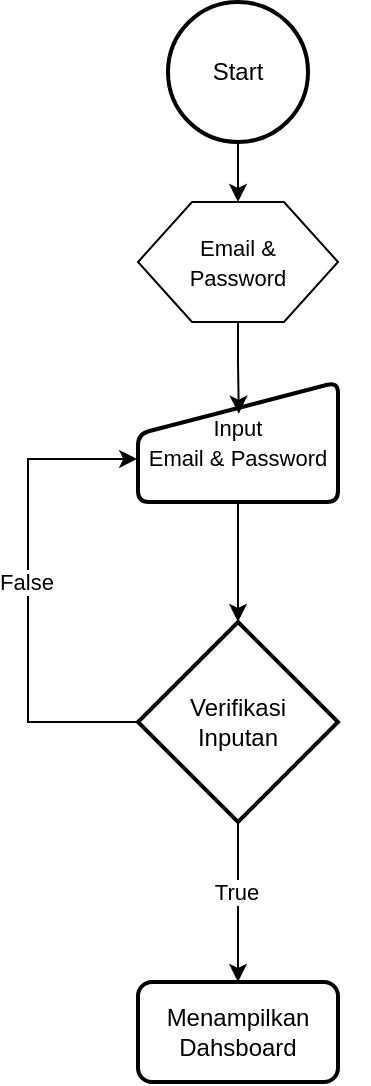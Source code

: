 <mxfile version="22.0.0" type="github">
  <diagram name="Login" id="Pct-kdnEl-3eTzmWrIL7">
    <mxGraphModel dx="1500" dy="774" grid="1" gridSize="10" guides="1" tooltips="1" connect="1" arrows="1" fold="1" page="1" pageScale="1" pageWidth="827" pageHeight="1169" math="0" shadow="0">
      <root>
        <mxCell id="0" />
        <mxCell id="1" parent="0" />
        <mxCell id="v4szhEZalX3MSaCU2B9a-4" style="edgeStyle=orthogonalEdgeStyle;rounded=0;orthogonalLoop=1;jettySize=auto;html=1;exitX=0.5;exitY=1;exitDx=0;exitDy=0;exitPerimeter=0;entryX=0.5;entryY=0;entryDx=0;entryDy=0;" edge="1" parent="1" source="v4szhEZalX3MSaCU2B9a-1" target="v4szhEZalX3MSaCU2B9a-2">
          <mxGeometry relative="1" as="geometry" />
        </mxCell>
        <mxCell id="v4szhEZalX3MSaCU2B9a-1" value="Start" style="strokeWidth=2;html=1;shape=mxgraph.flowchart.start_2;whiteSpace=wrap;" vertex="1" parent="1">
          <mxGeometry x="370" y="80" width="70" height="70" as="geometry" />
        </mxCell>
        <mxCell id="v4szhEZalX3MSaCU2B9a-5" value="" style="group" vertex="1" connectable="0" parent="1">
          <mxGeometry x="340" y="180" width="130" height="60" as="geometry" />
        </mxCell>
        <mxCell id="v4szhEZalX3MSaCU2B9a-2" value="" style="verticalLabelPosition=bottom;verticalAlign=top;html=1;shape=hexagon;perimeter=hexagonPerimeter2;arcSize=6;size=0.27;" vertex="1" parent="v4szhEZalX3MSaCU2B9a-5">
          <mxGeometry x="15" width="100" height="60" as="geometry" />
        </mxCell>
        <mxCell id="v4szhEZalX3MSaCU2B9a-3" value="&lt;font style=&quot;font-size: 11px;&quot;&gt;Email &amp;amp; &lt;br&gt;Password&lt;/font&gt;" style="text;strokeColor=none;align=center;fillColor=none;html=1;verticalAlign=middle;whiteSpace=wrap;rounded=0;" vertex="1" parent="v4szhEZalX3MSaCU2B9a-5">
          <mxGeometry y="15" width="130" height="30" as="geometry" />
        </mxCell>
        <mxCell id="v4szhEZalX3MSaCU2B9a-6" value="&lt;font style=&quot;font-size: 11px;&quot;&gt;Input &lt;br&gt;Email &amp;amp; Password&lt;/font&gt;" style="html=1;strokeWidth=2;shape=manualInput;whiteSpace=wrap;rounded=1;size=26;arcSize=11;" vertex="1" parent="1">
          <mxGeometry x="355" y="270" width="100" height="60" as="geometry" />
        </mxCell>
        <mxCell id="v4szhEZalX3MSaCU2B9a-7" style="edgeStyle=orthogonalEdgeStyle;rounded=0;orthogonalLoop=1;jettySize=auto;html=1;exitX=0.5;exitY=1;exitDx=0;exitDy=0;entryX=0.504;entryY=0.264;entryDx=0;entryDy=0;entryPerimeter=0;" edge="1" parent="1" source="v4szhEZalX3MSaCU2B9a-2" target="v4szhEZalX3MSaCU2B9a-6">
          <mxGeometry relative="1" as="geometry" />
        </mxCell>
        <mxCell id="v4szhEZalX3MSaCU2B9a-13" style="edgeStyle=orthogonalEdgeStyle;rounded=0;orthogonalLoop=1;jettySize=auto;html=1;exitX=0.5;exitY=1;exitDx=0;exitDy=0;exitPerimeter=0;entryX=0.5;entryY=0;entryDx=0;entryDy=0;" edge="1" parent="1" source="v4szhEZalX3MSaCU2B9a-10" target="v4szhEZalX3MSaCU2B9a-12">
          <mxGeometry relative="1" as="geometry" />
        </mxCell>
        <mxCell id="v4szhEZalX3MSaCU2B9a-15" value="True" style="edgeLabel;html=1;align=center;verticalAlign=middle;resizable=0;points=[];" vertex="1" connectable="0" parent="v4szhEZalX3MSaCU2B9a-13">
          <mxGeometry x="-0.135" y="-1" relative="1" as="geometry">
            <mxPoint as="offset" />
          </mxGeometry>
        </mxCell>
        <mxCell id="v4szhEZalX3MSaCU2B9a-10" value="Verifikasi &lt;br&gt;Inputan" style="strokeWidth=2;html=1;shape=mxgraph.flowchart.decision;whiteSpace=wrap;" vertex="1" parent="1">
          <mxGeometry x="355" y="390" width="100" height="100" as="geometry" />
        </mxCell>
        <mxCell id="v4szhEZalX3MSaCU2B9a-11" style="edgeStyle=orthogonalEdgeStyle;rounded=0;orthogonalLoop=1;jettySize=auto;html=1;exitX=0;exitY=0.5;exitDx=0;exitDy=0;exitPerimeter=0;entryX=-0.004;entryY=0.641;entryDx=0;entryDy=0;entryPerimeter=0;" edge="1" parent="1" source="v4szhEZalX3MSaCU2B9a-10" target="v4szhEZalX3MSaCU2B9a-6">
          <mxGeometry relative="1" as="geometry">
            <Array as="points">
              <mxPoint x="300" y="440" />
              <mxPoint x="300" y="309" />
            </Array>
          </mxGeometry>
        </mxCell>
        <mxCell id="v4szhEZalX3MSaCU2B9a-14" value="False" style="edgeLabel;html=1;align=center;verticalAlign=middle;resizable=0;points=[];" vertex="1" connectable="0" parent="v4szhEZalX3MSaCU2B9a-11">
          <mxGeometry x="0.043" y="1" relative="1" as="geometry">
            <mxPoint as="offset" />
          </mxGeometry>
        </mxCell>
        <mxCell id="v4szhEZalX3MSaCU2B9a-12" value="Menampilkan Dahsboard" style="rounded=1;whiteSpace=wrap;html=1;absoluteArcSize=1;arcSize=14;strokeWidth=2;" vertex="1" parent="1">
          <mxGeometry x="355" y="570" width="100" height="50" as="geometry" />
        </mxCell>
        <mxCell id="v4szhEZalX3MSaCU2B9a-17" style="edgeStyle=orthogonalEdgeStyle;rounded=0;orthogonalLoop=1;jettySize=auto;html=1;exitX=0.5;exitY=1;exitDx=0;exitDy=0;entryX=0.5;entryY=0;entryDx=0;entryDy=0;entryPerimeter=0;" edge="1" parent="1" source="v4szhEZalX3MSaCU2B9a-6" target="v4szhEZalX3MSaCU2B9a-10">
          <mxGeometry relative="1" as="geometry" />
        </mxCell>
      </root>
    </mxGraphModel>
  </diagram>
</mxfile>
